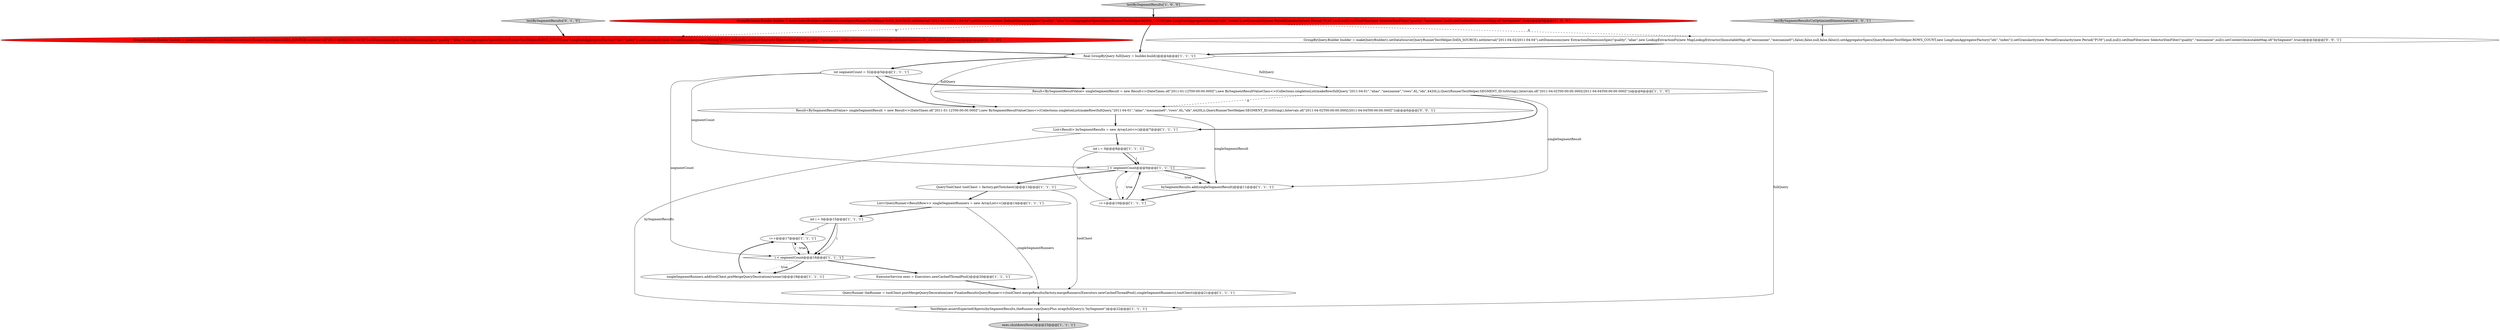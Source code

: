 digraph {
6 [style = filled, label = "List<QueryRunner<ResultRow>> singleSegmentRunners = new ArrayList<>()@@@14@@@['1', '1', '1']", fillcolor = white, shape = ellipse image = "AAA0AAABBB1BBB"];
10 [style = filled, label = "ExecutorService exec = Executors.newCachedThreadPool()@@@20@@@['1', '1', '1']", fillcolor = white, shape = ellipse image = "AAA0AAABBB1BBB"];
16 [style = filled, label = "int i = 0@@@15@@@['1', '1', '1']", fillcolor = white, shape = ellipse image = "AAA0AAABBB1BBB"];
5 [style = filled, label = "int i = 0@@@8@@@['1', '1', '1']", fillcolor = white, shape = ellipse image = "AAA0AAABBB1BBB"];
19 [style = filled, label = "testBySegmentResults['1', '0', '0']", fillcolor = lightgray, shape = diamond image = "AAA0AAABBB1BBB"];
2 [style = filled, label = "QueryRunner theRunner = toolChest.postMergeQueryDecoration(new FinalizeResultsQueryRunner<>(toolChest.mergeResults(factory.mergeRunners(Executors.newCachedThreadPool(),singleSegmentRunners)),toolChest))@@@21@@@['1', '1', '1']", fillcolor = white, shape = ellipse image = "AAA0AAABBB1BBB"];
14 [style = filled, label = "List<Result> bySegmentResults = new ArrayList<>()@@@7@@@['1', '1', '1']", fillcolor = white, shape = ellipse image = "AAA0AAABBB1BBB"];
9 [style = filled, label = "QueryToolChest toolChest = factory.getToolchest()@@@13@@@['1', '1', '1']", fillcolor = white, shape = ellipse image = "AAA0AAABBB1BBB"];
7 [style = filled, label = "TestHelper.assertExpectedObjects(bySegmentResults,theRunner.run(QueryPlus.wrap(fullQuery)),\"bySegment\")@@@22@@@['1', '1', '1']", fillcolor = white, shape = ellipse image = "AAA0AAABBB1BBB"];
13 [style = filled, label = "exec.shutdownNow()@@@23@@@['1', '1', '1']", fillcolor = lightgray, shape = ellipse image = "AAA0AAABBB1BBB"];
4 [style = filled, label = "Result<BySegmentResultValue> singleSegmentResult = new Result<>(DateTimes.of(\"2011-01-12T00:00:00.000Z\"),new BySegmentResultValueClass<>(Collections.singletonList(makeRow(fullQuery,\"2011-04-01\",\"alias\",\"mezzanine\",\"rows\",6L,\"idx\",4420L)),QueryRunnerTestHelper.SEGMENT_ID.toString(),Intervals.of(\"2011-04-02T00:00:00.000Z/2011-04-04T00:00:00.000Z\")))@@@6@@@['1', '1', '0']", fillcolor = white, shape = ellipse image = "AAA0AAABBB1BBB"];
17 [style = filled, label = "i < segmentCount@@@9@@@['1', '1', '1']", fillcolor = white, shape = diamond image = "AAA0AAABBB1BBB"];
20 [style = filled, label = "testBySegmentResults['0', '1', '0']", fillcolor = lightgray, shape = diamond image = "AAA0AAABBB2BBB"];
1 [style = filled, label = "i++@@@10@@@['1', '1', '1']", fillcolor = white, shape = ellipse image = "AAA0AAABBB1BBB"];
23 [style = filled, label = "testBySegmentResultsUnOptimizedDimextraction['0', '0', '1']", fillcolor = lightgray, shape = diamond image = "AAA0AAABBB3BBB"];
12 [style = filled, label = "singleSegmentRunners.add(toolChest.preMergeQueryDecoration(runner))@@@18@@@['1', '1', '1']", fillcolor = white, shape = ellipse image = "AAA0AAABBB1BBB"];
24 [style = filled, label = "Result<BySegmentResultValue> singleSegmentResult = new Result<>(DateTimes.of(\"2011-01-12T00:00:00.000Z\"),new BySegmentResultValueClass<>(Collections.singletonList(makeRow(fullQuery,\"2011-04-01\",\"alias\",\"mezzanine0\",\"rows\",6L,\"idx\",4420L)),QueryRunnerTestHelper.SEGMENT_ID.toString(),Intervals.of(\"2011-04-02T00:00:00.000Z/2011-04-04T00:00:00.000Z\")))@@@6@@@['0', '0', '1']", fillcolor = white, shape = ellipse image = "AAA0AAABBB3BBB"];
18 [style = filled, label = "i++@@@17@@@['1', '1', '1']", fillcolor = white, shape = ellipse image = "AAA0AAABBB1BBB"];
8 [style = filled, label = "final GroupByQuery fullQuery = builder.build()@@@4@@@['1', '1', '1']", fillcolor = white, shape = ellipse image = "AAA0AAABBB1BBB"];
15 [style = filled, label = "i < segmentCount@@@16@@@['1', '1', '1']", fillcolor = white, shape = diamond image = "AAA0AAABBB1BBB"];
11 [style = filled, label = "bySegmentResults.add(singleSegmentResult)@@@11@@@['1', '1', '1']", fillcolor = white, shape = ellipse image = "AAA0AAABBB1BBB"];
21 [style = filled, label = "GroupByQuery.Builder builder = makeQueryBuilder().setDataSource(QueryRunnerTestHelper.DATA_SOURCE).setInterval(\"2011-04-02/2011-04-04\").setDimensions(new DefaultDimensionSpec(\"quality\",\"alias\")).setAggregatorSpecs(QueryRunnerTestHelper.ROWS_COUNT,new LongSumAggregatorFactory(\"idx\",\"index\")).setGranularity(new PeriodGranularity(new Period(\"P1M\"),null,null)).setDimFilter(new SelectorDimFilter(\"quality\",\"mezzanine\",null)).setContext(ImmutableMap.of(QueryContexts.BY_SEGMENT_KEY,true))@@@3@@@['0', '1', '0']", fillcolor = red, shape = ellipse image = "AAA1AAABBB2BBB"];
22 [style = filled, label = "GroupByQuery.Builder builder = makeQueryBuilder().setDataSource(QueryRunnerTestHelper.DATA_SOURCE).setInterval(\"2011-04-02/2011-04-04\").setDimensions(new ExtractionDimensionSpec(\"quality\",\"alias\",new LookupExtractionFn(new MapLookupExtractor(ImmutableMap.of(\"mezzanine\",\"mezzanine0\"),false),false,null,false,false))).setAggregatorSpecs(QueryRunnerTestHelper.ROWS_COUNT,new LongSumAggregatorFactory(\"idx\",\"index\")).setGranularity(new PeriodGranularity(new Period(\"P1M\"),null,null)).setDimFilter(new SelectorDimFilter(\"quality\",\"mezzanine\",null)).setContext(ImmutableMap.of(\"bySegment\",true))@@@3@@@['0', '0', '1']", fillcolor = white, shape = ellipse image = "AAA0AAABBB3BBB"];
3 [style = filled, label = "GroupByQuery.Builder builder = makeQueryBuilder().setDataSource(QueryRunnerTestHelper.DATA_SOURCE).setInterval(\"2011-04-02/2011-04-04\").setDimensions(new DefaultDimensionSpec(\"quality\",\"alias\")).setAggregatorSpecs(QueryRunnerTestHelper.ROWS_COUNT,new LongSumAggregatorFactory(\"idx\",\"index\")).setGranularity(new PeriodGranularity(new Period(\"P1M\"),null,null)).setDimFilter(new SelectorDimFilter(\"quality\",\"mezzanine\",null)).setContext(ImmutableMap.of(\"bySegment\",true))@@@3@@@['1', '0', '0']", fillcolor = red, shape = ellipse image = "AAA1AAABBB1BBB"];
0 [style = filled, label = "int segmentCount = 32@@@5@@@['1', '1', '1']", fillcolor = white, shape = ellipse image = "AAA0AAABBB1BBB"];
7->13 [style = bold, label=""];
16->15 [style = bold, label=""];
1->17 [style = solid, label="i"];
4->14 [style = bold, label=""];
15->10 [style = bold, label=""];
9->2 [style = solid, label="toolChest"];
3->21 [style = dashed, label="0"];
11->1 [style = bold, label=""];
24->11 [style = solid, label="singleSegmentResult"];
17->1 [style = dotted, label="true"];
17->9 [style = bold, label=""];
15->18 [style = dotted, label="true"];
18->15 [style = bold, label=""];
21->8 [style = bold, label=""];
0->17 [style = solid, label="segmentCount"];
17->11 [style = dotted, label="true"];
3->22 [style = dashed, label="0"];
16->15 [style = solid, label="i"];
0->15 [style = solid, label="segmentCount"];
16->18 [style = solid, label="i"];
5->1 [style = solid, label="i"];
5->17 [style = bold, label=""];
6->2 [style = solid, label="singleSegmentRunners"];
9->6 [style = bold, label=""];
1->17 [style = bold, label=""];
24->14 [style = bold, label=""];
8->7 [style = solid, label="fullQuery"];
20->21 [style = bold, label=""];
8->0 [style = bold, label=""];
22->8 [style = bold, label=""];
8->4 [style = solid, label="fullQuery"];
5->17 [style = solid, label="i"];
18->15 [style = solid, label="i"];
23->22 [style = bold, label=""];
0->4 [style = bold, label=""];
6->16 [style = bold, label=""];
8->24 [style = solid, label="fullQuery"];
3->8 [style = bold, label=""];
0->24 [style = bold, label=""];
12->18 [style = bold, label=""];
15->12 [style = dotted, label="true"];
10->2 [style = bold, label=""];
15->12 [style = bold, label=""];
4->11 [style = solid, label="singleSegmentResult"];
2->7 [style = bold, label=""];
4->24 [style = dashed, label="0"];
14->7 [style = solid, label="bySegmentResults"];
19->3 [style = bold, label=""];
14->5 [style = bold, label=""];
17->11 [style = bold, label=""];
}
